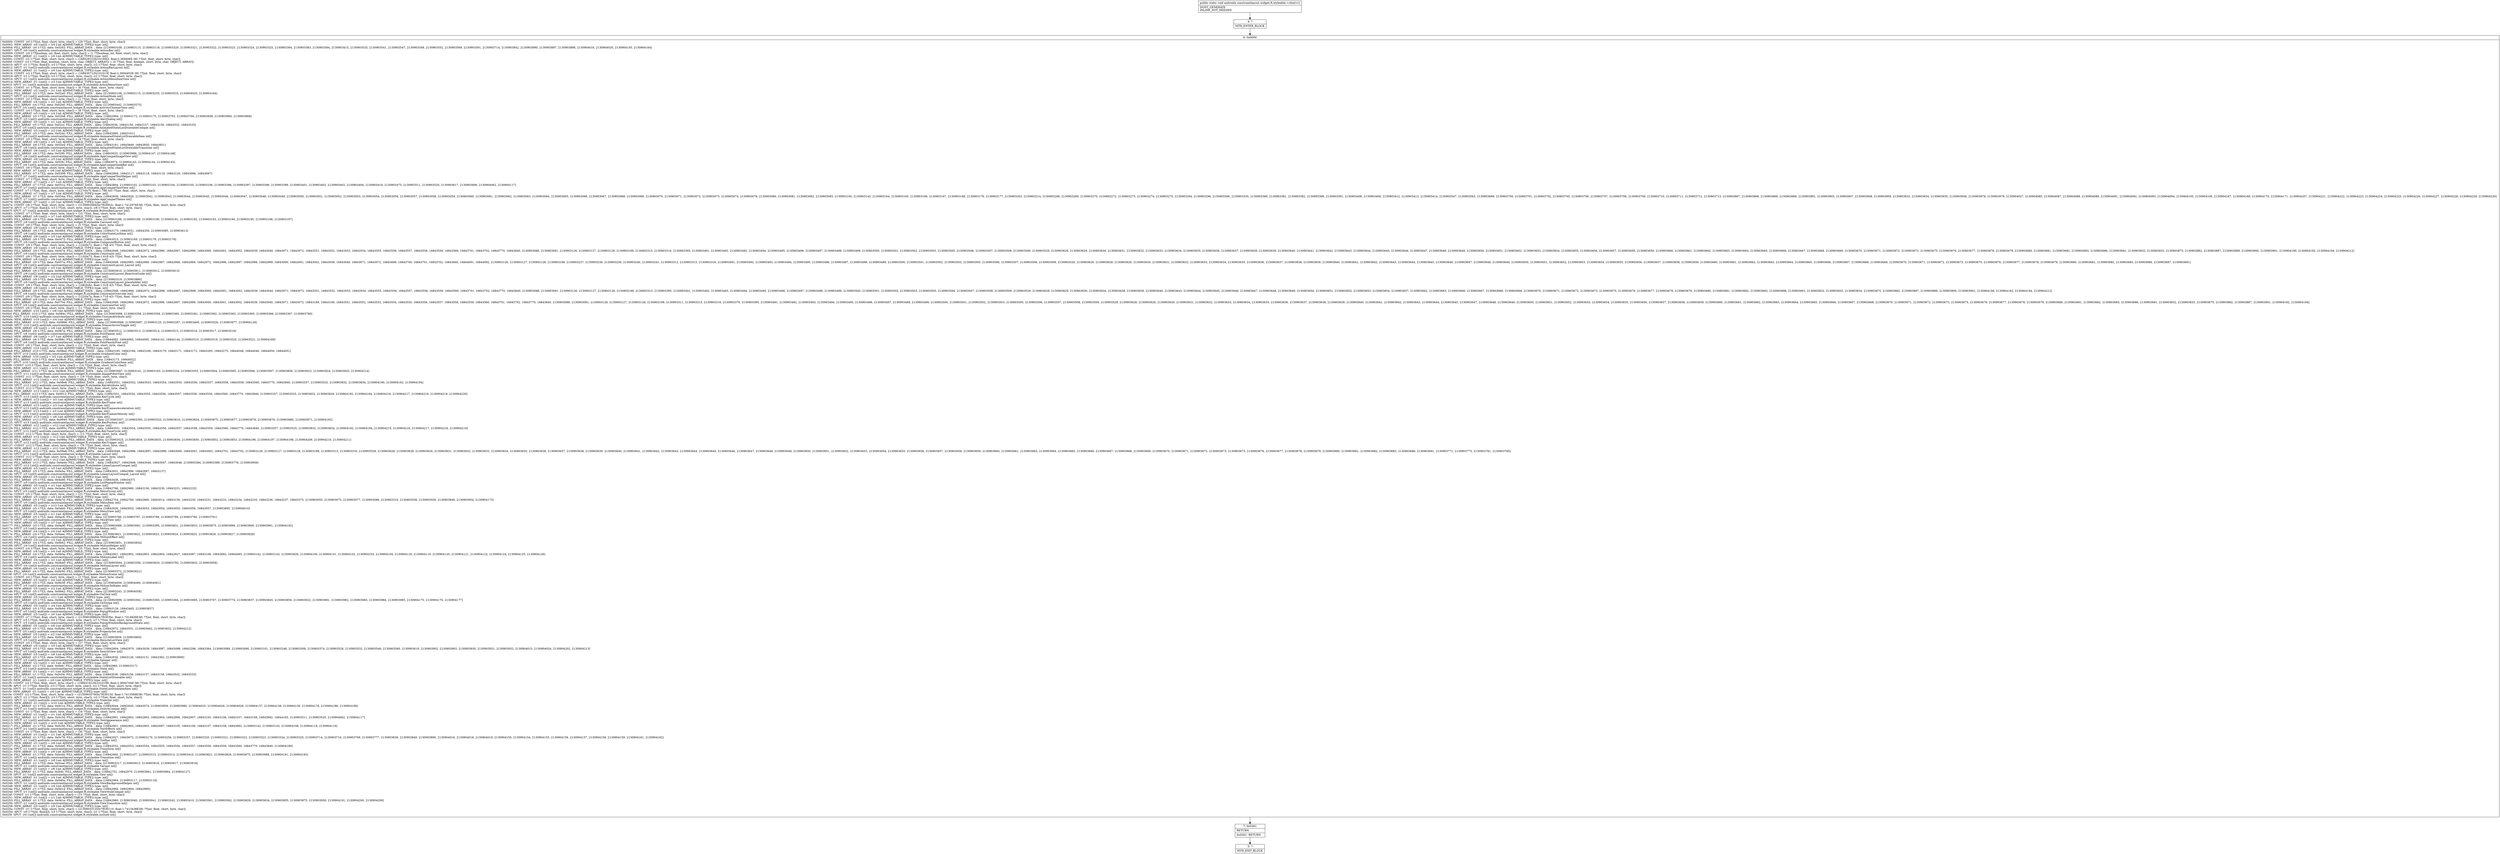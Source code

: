 digraph "CFG forandroidx.constraintlayout.widget.R.styleable.\<clinit\>()V" {
Node_4 [shape=record,label="{4\:\ ?|MTH_ENTER_BLOCK\l}"];
Node_6 [shape=record,label="{6\:\ 0x0000|0x0000: CONST  (r0 I:??[int, float, short, byte, char]) = (29 ??[int, float, short, byte, char]) \l0x0002: NEW_ARRAY  (r0 I:int[]) = (r0 I:int A[IMMUTABLE_TYPE]) type: int[] \l0x0004: FILL_ARRAY  (r0 I:??[]), data: 0x0262: FILL_ARRAY_DATA  , data: [2130903108, 2130903115, 2130903116, 2130903320, 2130903321, 2130903322, 2130903323, 2130903324, 2130903325, 2130903364, 2130903383, 2130903384, 2130903415, 2130903533, 2130903541, 2130903547, 2130903548, 2130903552, 2130903569, 2130903591, 2130903714, 2130903842, 2130903890, 2130903897, 2130903898, 2130904016, 2130904020, 2130904150, 2130904164] \l0x0007: SPUT  (r0 I:int[]) androidx.constraintlayout.widget.R.styleable.ActionBar int[] \l0x0009: CONST  (r0 I:??[boolean, int, float, short, byte, char]) = (1 ??[boolean, int, float, short, byte, char]) \l0x000a: NEW_ARRAY  (r1 I:int[]) = (r0 I:int A[IMMUTABLE_TYPE]) type: int[] \l0x000c: CONST  (r2 I:??[int, float, short, byte, char]) = (16842931(0x10100b3, float:2.369406E\-38) ??[int, float, short, byte, char]) \l0x000f: CONST  (r3 I:??[int, float, boolean, short, byte, char, OBJECT, ARRAY]) = (0 ??[int, float, boolean, short, byte, char, OBJECT, ARRAY]) \l0x0010: APUT  (r1 I:??[int, float][]), (r3 I:??[int, short, byte, char]), (r2 I:??[int, float, short, byte, char]) \l0x0012: SPUT  (r1 I:int[]) androidx.constraintlayout.widget.R.styleable.ActionBarLayout int[] \l0x0014: NEW_ARRAY  (r1 I:int[]) = (r0 I:int A[IMMUTABLE_TYPE]) type: int[] \l0x0016: CONST  (r2 I:??[int, float, short, byte, char]) = (16843071(0x101013f, float:2.3694452E\-38) ??[int, float, short, byte, char]) \l0x0019: APUT  (r1 I:??[int, float][]), (r3 I:??[int, short, byte, char]), (r2 I:??[int, float, short, byte, char]) \l0x001b: SPUT  (r1 I:int[]) androidx.constraintlayout.widget.R.styleable.ActionMenuItemView int[] \l0x001d: NEW_ARRAY  (r1 I:int[]) = (r3 I:int A[IMMUTABLE_TYPE]) type: int[] \l0x001f: SPUT  (r1 I:int[]) androidx.constraintlayout.widget.R.styleable.ActionMenuView int[] \l0x0021: CONST  (r1 I:??[int, float, short, byte, char]) = (6 ??[int, float, short, byte, char]) \l0x0022: NEW_ARRAY  (r2 I:int[]) = (r1 I:int A[IMMUTABLE_TYPE]) type: int[] \l0x0024: FILL_ARRAY  (r2 I:??[]), data: 0x02a0: FILL_ARRAY_DATA  , data: [2130903108, 2130903115, 2130903255, 2130903533, 2130904020, 2130904164] \l0x0027: SPUT  (r2 I:int[]) androidx.constraintlayout.widget.R.styleable.ActionMode int[] \l0x0029: CONST  (r2 I:??[int, float, short, byte, char]) = (2 ??[int, float, short, byte, char]) \l0x002a: NEW_ARRAY  (r4 I:int[]) = (r2 I:int A[IMMUTABLE_TYPE]) type: int[] \l0x002c: FILL_ARRAY  (r4 I:??[]), data: 0x02b0: FILL_ARRAY_DATA  , data: [2130903442, 2130903575] \l0x002f: SPUT  (r4 I:int[]) androidx.constraintlayout.widget.R.styleable.ActivityChooserView int[] \l0x0031: CONST  (r4 I:??[int, float, short, byte, char]) = (8 ??[int, float, short, byte, char]) \l0x0033: NEW_ARRAY  (r5 I:int[]) = (r4 I:int A[IMMUTABLE_TYPE]) type: int[] \l0x0035: FILL_ARRAY  (r5 I:??[]), data: 0x02b8: FILL_ARRAY_DATA  , data: [16842994, 2130903172, 2130903175, 2130903703, 2130903704, 2130903838, 2130903960, 2130903968] \l0x0038: SPUT  (r5 I:int[]) androidx.constraintlayout.widget.R.styleable.AlertDialog int[] \l0x003a: NEW_ARRAY  (r5 I:int[]) = (r1 I:int A[IMMUTABLE_TYPE]) type: int[] \l0x003c: FILL_ARRAY  (r5 I:??[]), data: 0x02cc: FILL_ARRAY_DATA  , data: [16843036, 16843156, 16843157, 16843158, 16843532, 16843533] \l0x003f: SPUT  (r5 I:int[]) androidx.constraintlayout.widget.R.styleable.AnimatedStateListDrawableCompat int[] \l0x0041: NEW_ARRAY  (r5 I:int[]) = (r2 I:int A[IMMUTABLE_TYPE]) type: int[] \l0x0043: FILL_ARRAY  (r5 I:??[]), data: 0x02dc: FILL_ARRAY_DATA  , data: [16842960, 16843161] \l0x0046: SPUT  (r5 I:int[]) androidx.constraintlayout.widget.R.styleable.AnimatedStateListDrawableItem int[] \l0x0048: CONST  (r5 I:??[int, float, short, byte, char]) = (4 ??[int, float, short, byte, char]) \l0x0049: NEW_ARRAY  (r6 I:int[]) = (r5 I:int A[IMMUTABLE_TYPE]) type: int[] \l0x004b: FILL_ARRAY  (r6 I:??[]), data: 0x02e4: FILL_ARRAY_DATA  , data: [16843161, 16843849, 16843850, 16843851] \l0x004e: SPUT  (r6 I:int[]) androidx.constraintlayout.widget.R.styleable.AnimatedStateListDrawableTransition int[] \l0x0050: NEW_ARRAY  (r6 I:int[]) = (r5 I:int A[IMMUTABLE_TYPE]) type: int[] \l0x0052: FILL_ARRAY  (r6 I:??[]), data: 0x02f0: FILL_ARRAY_DATA  , data: [16843033, 2130903986, 2130904147, 2130904148] \l0x0055: SPUT  (r6 I:int[]) androidx.constraintlayout.widget.R.styleable.AppCompatImageView int[] \l0x0057: NEW_ARRAY  (r6 I:int[]) = (r5 I:int A[IMMUTABLE_TYPE]) type: int[] \l0x0059: FILL_ARRAY  (r6 I:??[]), data: 0x02fc: FILL_ARRAY_DATA  , data: [16843074, 2130904143, 2130904144, 2130904145] \l0x005c: SPUT  (r6 I:int[]) androidx.constraintlayout.widget.R.styleable.AppCompatSeekBar int[] \l0x005e: CONST  (r6 I:??[int, float, short, byte, char]) = (7 ??[int, float, short, byte, char]) \l0x005f: NEW_ARRAY  (r7 I:int[]) = (r6 I:int A[IMMUTABLE_TYPE]) type: int[] \l0x0061: FILL_ARRAY  (r7 I:??[]), data: 0x0308: FILL_ARRAY_DATA  , data: [16842804, 16843117, 16843118, 16843119, 16843120, 16843666, 16843667] \l0x0064: SPUT  (r7 I:int[]) androidx.constraintlayout.widget.R.styleable.AppCompatTextHelper int[] \l0x0066: CONST  (r7 I:??[int, float, short, byte, char]) = (22 ??[int, float, short, byte, char]) \l0x0068: NEW_ARRAY  (r7 I:int[]) = (r7 I:int A[IMMUTABLE_TYPE]) type: int[] \l0x006a: FILL_ARRAY  (r7 I:??[]), data: 0x031a: FILL_ARRAY_DATA  , data: [16842804, 2130903102, 2130903103, 2130903104, 2130903105, 2130903106, 2130903396, 2130903397, 2130903398, 2130903399, 2130903401, 2130903402, 2130903403, 2130903404, 2130903419, 2130903475, 2130903511, 2130903520, 2130903617, 2130903696, 2130904062, 2130904117] \l0x006d: SPUT  (r7 I:int[]) androidx.constraintlayout.widget.R.styleable.AppCompatTextView int[] \l0x006f: CONST  (r7 I:??[int, float, short, byte, char]) = (127(0x7f, float:1.78E\-43) ??[int, float, short, byte, char]) \l0x0071: NEW_ARRAY  (r7 I:int[]) = (r7 I:int A[IMMUTABLE_TYPE]) type: int[] \l0x0073: FILL_ARRAY  (r7 I:??[]), data: 0x034a: FILL_ARRAY_DATA  , data: [16842839, 16842926, 2130903042, 2130903043, 2130903044, 2130903045, 2130903046, 2130903047, 2130903048, 2130903049, 2130903050, 2130903051, 2130903052, 2130903053, 2130903054, 2130903056, 2130903057, 2130903058, 2130903059, 2130903060, 2130903061, 2130903062, 2130903063, 2130903064, 2130903065, 2130903066, 2130903067, 2130903068, 2130903069, 2130903070, 2130903071, 2130903072, 2130903073, 2130903074, 2130903078, 2130903080, 2130903081, 2130903082, 2130903083, 2130903100, 2130903145, 2130903164, 2130903165, 2130903166, 2130903167, 2130903168, 2130903176, 2130903177, 2130903203, 2130903214, 2130903268, 2130903269, 2130903270, 2130903272, 2130903273, 2130903274, 2130903275, 2130903294, 2130903296, 2130903306, 2130903335, 2130903380, 2130903381, 2130903382, 2130903386, 2130903391, 2130903408, 2130903409, 2130903412, 2130903413, 2130903414, 2130903547, 2130903563, 2130903699, 2130903700, 2130903701, 2130903702, 2130903705, 2130903706, 2130903707, 2130903708, 2130903709, 2130903710, 2130903711, 2130903712, 2130903713, 2130903867, 2130903868, 2130903869, 2130903889, 2130903891, 2130903905, 2130903907, 2130903908, 2130903909, 2130903933, 2130903934, 2130903935, 2130903936, 2130903978, 2130903979, 2130904027, 2130904085, 2130904087, 2130904088, 2130904089, 2130904091, 2130904092, 2130904093, 2130904094, 2130904105, 2130904106, 2130904167, 2130904168, 2130904170, 2130904171, 2130904207, 2130904221, 2130904222, 2130904223, 2130904224, 2130904225, 2130904226, 2130904227, 2130904228, 2130904229, 2130904230] \l0x0076: SPUT  (r7 I:int[]) androidx.constraintlayout.widget.R.styleable.AppCompatTheme int[] \l0x0078: NEW_ARRAY  (r7 I:int[]) = (r0 I:int A[IMMUTABLE_TYPE]) type: int[] \l0x007a: CONST  (r8 I:??[int, float, short, byte, char]) = (2130903084(0x7f03002c, float:1.7412976E38) ??[int, float, short, byte, char]) \l0x007d: APUT  (r7 I:??[int, float][]), (r3 I:??[int, short, byte, char]), (r8 I:??[int, float, short, byte, char]) \l0x007f: SPUT  (r7 I:int[]) androidx.constraintlayout.widget.R.styleable.ButtonBarLayout int[] \l0x0081: CONST  (r7 I:??[int, float, short, byte, char]) = (10 ??[int, float, short, byte, char]) \l0x0083: NEW_ARRAY  (r8 I:int[]) = (r7 I:int A[IMMUTABLE_TYPE]) type: int[] \l0x0085: FILL_ARRAY  (r8 I:??[]), data: 0x044c: FILL_ARRAY_DATA  , data: [2130903188, 2130903189, 2130903190, 2130903191, 2130903192, 2130903193, 2130903194, 2130903195, 2130903196, 2130903197] \l0x0088: SPUT  (r8 I:int[]) androidx.constraintlayout.widget.R.styleable.Carousel int[] \l0x008a: CONST  (r8 I:??[int, float, short, byte, char]) = (5 ??[int, float, short, byte, char]) \l0x008b: NEW_ARRAY  (r9 I:int[]) = (r8 I:int A[IMMUTABLE_TYPE]) type: int[] \l0x008d: FILL_ARRAY  (r9 I:??[]), data: 0x0464: FILL_ARRAY_DATA  , data: [16843173, 16843551, 16844359, 2130903085, 2130903613] \l0x0090: SPUT  (r9 I:int[]) androidx.constraintlayout.widget.R.styleable.ColorStateListItem int[] \l0x0092: NEW_ARRAY  (r9 I:int[]) = (r5 I:int A[IMMUTABLE_TYPE]) type: int[] \l0x0094: FILL_ARRAY  (r9 I:??[]), data: 0x0472: FILL_ARRAY_DATA  , data: [16843015, 2130903169, 2130903178, 2130903179] \l0x0097: SPUT  (r9 I:int[]) androidx.constraintlayout.widget.R.styleable.CompoundButton int[] \l0x0099: CONST  (r9 I:??[int, float, short, byte, char]) = (124(0x7c, float:1.74E\-43) ??[int, float, short, byte, char]) \l0x009b: NEW_ARRAY  (r9 I:int[]) = (r9 I:int A[IMMUTABLE_TYPE]) type: int[] \l0x009d: FILL_ARRAY  (r9 I:??[]), data: 0x047e: FILL_ARRAY_DATA  , data: [16842948, 16842960, 16842972, 16842996, 16842997, 16842999, 16843000, 16843001, 16843002, 16843039, 16843040, 16843071, 16843072, 16843551, 16843552, 16843553, 16843554, 16843555, 16843556, 16843557, 16843558, 16843559, 16843560, 16843701, 16843702, 16843770, 16843840, 2130903088, 2130903091, 2130903126, 2130903127, 2130903128, 2130903199, 2130903315, 2130903316, 2130903395, 2130903491, 2130903492, 2130903493, 2130903494, 2130903495, 2130903496, 2130903497, 2130903498, 2130903499, 2130903500, 2130903501, 2130903502, 2130903503, 2130903505, 2130903506, 2130903507, 2130903508, 2130903509, 2130903529, 2130903628, 2130903629, 2130903630, 2130903631, 2130903632, 2130903633, 2130903634, 2130903635, 2130903636, 2130903637, 2130903638, 2130903639, 2130903640, 2130903641, 2130903642, 2130903643, 2130903644, 2130903645, 2130903646, 2130903647, 2130903648, 2130903649, 2130903650, 2130903651, 2130903652, 2130903653, 2130903654, 2130903655, 2130903656, 2130903657, 2130903658, 2130903659, 2130903660, 2130903661, 2130903662, 2130903663, 2130903664, 2130903665, 2130903666, 2130903667, 2130903668, 2130903669, 2130903670, 2130903671, 2130903672, 2130903673, 2130903675, 2130903676, 2130903677, 2130903678, 2130903679, 2130903680, 2130903681, 2130903682, 2130903683, 2130903686, 2130903691, 2130903832, 2130903833, 2130903875, 2130903882, 2130903887, 2130903899, 2130903900, 2130903901, 2130904190, 2130904192, 2130904194, 2130904212] \l0x00a0: SPUT  (r9 I:int[]) androidx.constraintlayout.widget.R.styleable.Constraint int[] \l0x00a2: CONST  (r9 I:??[int, float, short, byte, char]) = (115(0x73, float:1.61E\-43) ??[int, float, short, byte, char]) \l0x00a4: NEW_ARRAY  (r9 I:int[]) = (r9 I:int A[IMMUTABLE_TYPE]) type: int[] \l0x00a6: FILL_ARRAY  (r9 I:??[]), data: 0x057a: FILL_ARRAY_DATA  , data: [16842948, 16842965, 16842966, 16842967, 16842968, 16842969, 16842972, 16842996, 16842997, 16842998, 16842999, 16843000, 16843001, 16843002, 16843039, 16843040, 16843071, 16843072, 16843699, 16843700, 16843701, 16843702, 16843840, 16844091, 16844092, 2130903126, 2130903127, 2130903128, 2130903199, 2130903237, 2130903238, 2130903239, 2130903240, 2130903241, 2130903312, 2130903315, 2130903316, 2130903491, 2130903492, 2130903493, 2130903494, 2130903495, 2130903496, 2130903497, 2130903498, 2130903499, 2130903500, 2130903501, 2130903502, 2130903503, 2130903505, 2130903506, 2130903507, 2130903508, 2130903509, 2130903529, 2130903620, 2130903628, 2130903629, 2130903630, 2130903631, 2130903632, 2130903633, 2130903634, 2130903635, 2130903636, 2130903637, 2130903638, 2130903639, 2130903640, 2130903641, 2130903642, 2130903643, 2130903644, 2130903645, 2130903646, 2130903647, 2130903648, 2130903649, 2130903650, 2130903651, 2130903652, 2130903653, 2130903654, 2130903655, 2130903656, 2130903657, 2130903658, 2130903659, 2130903660, 2130903661, 2130903662, 2130903663, 2130903664, 2130903665, 2130903666, 2130903667, 2130903668, 2130903669, 2130903670, 2130903671, 2130903672, 2130903673, 2130903675, 2130903676, 2130903677, 2130903678, 2130903679, 2130903680, 2130903681, 2130903682, 2130903683, 2130903686, 2130903687, 2130903691] \l0x00a9: SPUT  (r9 I:int[]) androidx.constraintlayout.widget.R.styleable.ConstraintLayout_Layout int[] \l0x00ab: NEW_ARRAY  (r9 I:int[]) = (r5 I:int A[IMMUTABLE_TYPE]) type: int[] \l0x00ad: FILL_ARRAY  (r9 I:??[]), data: 0x0664: FILL_ARRAY_DATA  , data: [2130903910, 2130903911, 2130903912, 2130903913] \l0x00b0: SPUT  (r9 I:int[]) androidx.constraintlayout.widget.R.styleable.ConstraintLayout_ReactiveGuide int[] \l0x00b2: NEW_ARRAY  (r9 I:int[]) = (r2 I:int A[IMMUTABLE_TYPE]) type: int[] \l0x00b4: FILL_ARRAY  (r9 I:??[]), data: 0x0670: FILL_ARRAY_DATA  , data: [2130903318, 2130903886] \l0x00b7: SPUT  (r9 I:int[]) androidx.constraintlayout.widget.R.styleable.ConstraintLayout_placeholder int[] \l0x00b9: CONST  (r9 I:??[int, float, short, byte, char]) = (108(0x6c, float:1.51E\-43) ??[int, float, short, byte, char]) \l0x00bb: NEW_ARRAY  (r9 I:int[]) = (r9 I:int A[IMMUTABLE_TYPE]) type: int[] \l0x00bd: FILL_ARRAY  (r9 I:??[]), data: 0x0678: FILL_ARRAY_DATA  , data: [16842948, 16842960, 16842972, 16842996, 16842997, 16842999, 16843000, 16843001, 16843002, 16843039, 16843040, 16843071, 16843072, 16843551, 16843552, 16843553, 16843554, 16843555, 16843556, 16843557, 16843558, 16843559, 16843560, 16843701, 16843702, 16843770, 16843840, 2130903088, 2130903091, 2130903126, 2130903127, 2130903128, 2130903199, 2130903315, 2130903395, 2130903491, 2130903492, 2130903493, 2130903494, 2130903495, 2130903496, 2130903497, 2130903498, 2130903499, 2130903500, 2130903501, 2130903502, 2130903503, 2130903505, 2130903506, 2130903507, 2130903508, 2130903509, 2130903529, 2130903628, 2130903629, 2130903630, 2130903634, 2130903638, 2130903639, 2130903640, 2130903643, 2130903644, 2130903645, 2130903646, 2130903647, 2130903648, 2130903649, 2130903650, 2130903651, 2130903652, 2130903653, 2130903654, 2130903657, 2130903662, 2130903663, 2130903666, 2130903667, 2130903668, 2130903669, 2130903670, 2130903671, 2130903672, 2130903673, 2130903675, 2130903676, 2130903677, 2130903678, 2130903679, 2130903680, 2130903681, 2130903682, 2130903683, 2130903686, 2130903691, 2130903832, 2130903833, 2130903834, 2130903875, 2130903882, 2130903887, 2130903899, 2130903900, 2130903901, 2130904190, 2130904192, 2130904194, 2130904212] \l0x00c0: SPUT  (r9 I:int[]) androidx.constraintlayout.widget.R.styleable.ConstraintOverride int[] \l0x00c2: CONST  (r9 I:??[int, float, short, byte, char]) = (122(0x7a, float:1.71E\-43) ??[int, float, short, byte, char]) \l0x00c4: NEW_ARRAY  (r9 I:int[]) = (r9 I:int A[IMMUTABLE_TYPE]) type: int[] \l0x00c6: FILL_ARRAY  (r9 I:??[]), data: 0x0754: FILL_ARRAY_DATA  , data: [16842948, 16842960, 16842972, 16842996, 16842997, 16842999, 16843000, 16843001, 16843002, 16843039, 16843040, 16843071, 16843072, 16843189, 16843190, 16843551, 16843552, 16843553, 16843554, 16843555, 16843556, 16843557, 16843558, 16843559, 16843560, 16843701, 16843702, 16843770, 16843840, 2130903088, 2130903091, 2130903126, 2130903127, 2130903128, 2130903199, 2130903311, 2130903315, 2130903316, 2130903379, 2130903395, 2130903491, 2130903492, 2130903493, 2130903494, 2130903495, 2130903496, 2130903497, 2130903498, 2130903499, 2130903500, 2130903501, 2130903502, 2130903503, 2130903505, 2130903506, 2130903507, 2130903508, 2130903509, 2130903529, 2130903628, 2130903629, 2130903630, 2130903631, 2130903632, 2130903633, 2130903634, 2130903635, 2130903636, 2130903637, 2130903638, 2130903639, 2130903640, 2130903641, 2130903642, 2130903643, 2130903644, 2130903645, 2130903647, 2130903648, 2130903649, 2130903650, 2130903651, 2130903652, 2130903653, 2130903654, 2130903655, 2130903656, 2130903657, 2130903658, 2130903659, 2130903660, 2130903661, 2130903662, 2130903663, 2130903664, 2130903665, 2130903666, 2130903667, 2130903668, 2130903670, 2130903671, 2130903672, 2130903673, 2130903675, 2130903676, 2130903677, 2130903678, 2130903679, 2130903680, 2130903681, 2130903682, 2130903683, 2130903686, 2130903691, 2130903832, 2130903833, 2130903875, 2130903882, 2130903887, 2130903901, 2130904192, 2130904194] \l0x00c9: SPUT  (r9 I:int[]) androidx.constraintlayout.widget.R.styleable.ConstraintSet int[] \l0x00cb: CONST  (r9 I:??[int, float, short, byte, char]) = (11 ??[int, float, short, byte, char]) \l0x00cd: NEW_ARRAY  (r10 I:int[]) = (r9 I:int A[IMMUTABLE_TYPE]) type: int[] \l0x00cf: FILL_ARRAY  (r10 I:??[]), data: 0x084c: FILL_ARRAY_DATA  , data: [2130903098, 2130903358, 2130903359, 2130903360, 2130903361, 2130903362, 2130903363, 2130903365, 2130903366, 2130903367, 2130903780] \l0x00d2: SPUT  (r10 I:int[]) androidx.constraintlayout.widget.R.styleable.CustomAttribute int[] \l0x00d4: NEW_ARRAY  (r10 I:int[]) = (r4 I:int A[IMMUTABLE_TYPE]) type: int[] \l0x00d6: FILL_ARRAY  (r10 I:??[]), data: 0x0866: FILL_ARRAY_DATA  , data: [2130903096, 2130903097, 2130903125, 2130903267, 2130903400, 2130903526, 2130903977, 2130904128] \l0x00d9: SPUT  (r10 I:int[]) androidx.constraintlayout.widget.R.styleable.DrawerArrowToggle int[] \l0x00db: NEW_ARRAY  (r6 I:int[]) = (r6 I:int A[IMMUTABLE_TYPE]) type: int[] \l0x00dd: FILL_ARRAY  (r6 I:??[]), data: 0x087a: FILL_ARRAY_DATA  , data: [2130903512, 2130903513, 2130903514, 2130903515, 2130903516, 2130903517, 2130903518] \l0x00e0: SPUT  (r6 I:int[]) androidx.constraintlayout.widget.R.styleable.FontFamily int[] \l0x00e2: NEW_ARRAY  (r6 I:int[]) = (r7 I:int A[IMMUTABLE_TYPE]) type: int[] \l0x00e4: FILL_ARRAY  (r6 I:??[]), data: 0x088c: FILL_ARRAY_DATA  , data: [16844082, 16844083, 16844095, 16844143, 16844144, 2130903510, 2130903519, 2130903520, 2130903521, 2130904199] \l0x00e7: SPUT  (r6 I:int[]) androidx.constraintlayout.widget.R.styleable.FontFamilyFont int[] \l0x00e9: CONST  (r6 I:??[int, float, short, byte, char]) = (12 ??[int, float, short, byte, char]) \l0x00eb: NEW_ARRAY  (r10 I:int[]) = (r6 I:int A[IMMUTABLE_TYPE]) type: int[] \l0x00ed: FILL_ARRAY  (r10 I:??[]), data: 0x08a4: FILL_ARRAY_DATA  , data: [16843165, 16843166, 16843169, 16843170, 16843171, 16843172, 16843265, 16843275, 16844048, 16844049, 16844050, 16844051] \l0x00f0: SPUT  (r10 I:int[]) androidx.constraintlayout.widget.R.styleable.GradientColor int[] \l0x00f2: NEW_ARRAY  (r10 I:int[]) = (r2 I:int A[IMMUTABLE_TYPE]) type: int[] \l0x00f4: FILL_ARRAY  (r10 I:??[]), data: 0x08c0: FILL_ARRAY_DATA  , data: [16843173, 16844052] \l0x00f7: SPUT  (r10 I:int[]) androidx.constraintlayout.widget.R.styleable.GradientColorItem int[] \l0x00f9: CONST  (r10 I:??[int, float, short, byte, char]) = (14 ??[int, float, short, byte, char]) \l0x00fb: NEW_ARRAY  (r11 I:int[]) = (r10 I:int A[IMMUTABLE_TYPE]) type: int[] \l0x00fd: FILL_ARRAY  (r11 I:??[]), data: 0x08c8: FILL_ARRAY_DATA  , data: [2130903087, 2130903141, 2130903163, 2130903334, 2130903355, 2130903564, 2130903565, 2130903566, 2130903567, 2130903858, 2130903923, 2130903924, 2130903925, 2130904214] \l0x0100: SPUT  (r11 I:int[]) androidx.constraintlayout.widget.R.styleable.ImageFilterView int[] \l0x0102: CONST  (r11 I:??[int, float, short, byte, char]) = (19 ??[int, float, short, byte, char]) \l0x0104: NEW_ARRAY  (r12 I:int[]) = (r11 I:int A[IMMUTABLE_TYPE]) type: int[] \l0x0106: FILL_ARRAY  (r12 I:??[]), data: 0x08e8: FILL_ARRAY_DATA  , data: [16843551, 16843552, 16843553, 16843554, 16843555, 16843556, 16843557, 16843558, 16843559, 16843560, 16843770, 16843840, 2130903357, 2130903525, 2130903832, 2130903834, 2130904190, 2130904192, 2130904194] \l0x0109: SPUT  (r12 I:int[]) androidx.constraintlayout.widget.R.styleable.KeyAttribute int[] \l0x010b: CONST  (r12 I:??[int, float, short, byte, char]) = (21 ??[int, float, short, byte, char]) \l0x010d: NEW_ARRAY  (r13 I:int[]) = (r12 I:int A[IMMUTABLE_TYPE]) type: int[] \l0x010f: FILL_ARRAY  (r13 I:??[]), data: 0x0912: FILL_ARRAY_DATA  , data: [16843551, 16843554, 16843555, 16843556, 16843557, 16843558, 16843559, 16843560, 16843770, 16843840, 2130903357, 2130903525, 2130903832, 2130903834, 2130904192, 2130904194, 2130904216, 2130904217, 2130904218, 2130904219, 2130904220] \l0x0112: SPUT  (r13 I:int[]) androidx.constraintlayout.widget.R.styleable.KeyCycle int[] \l0x0114: NEW_ARRAY  (r13 I:int[]) = (r3 I:int A[IMMUTABLE_TYPE]) type: int[] \l0x0116: SPUT  (r13 I:int[]) androidx.constraintlayout.widget.R.styleable.KeyFrame int[] \l0x0118: NEW_ARRAY  (r13 I:int[]) = (r3 I:int A[IMMUTABLE_TYPE]) type: int[] \l0x011a: SPUT  (r13 I:int[]) androidx.constraintlayout.widget.R.styleable.KeyFramesAcceleration int[] \l0x011c: NEW_ARRAY  (r13 I:int[]) = (r3 I:int A[IMMUTABLE_TYPE]) type: int[] \l0x011e: SPUT  (r13 I:int[]) androidx.constraintlayout.widget.R.styleable.KeyFramesVelocity int[] \l0x0120: NEW_ARRAY  (r13 I:int[]) = (r6 I:int A[IMMUTABLE_TYPE]) type: int[] \l0x0122: FILL_ARRAY  (r13 I:??[]), data: 0x0940: FILL_ARRAY_DATA  , data: [2130903357, 2130903395, 2130903525, 2130903610, 2130903834, 2130903875, 2130903877, 2130903878, 2130903879, 2130903880, 2130903971, 2130904192] \l0x0125: SPUT  (r13 I:int[]) androidx.constraintlayout.widget.R.styleable.KeyPosition int[] \l0x0127: NEW_ARRAY  (r12 I:int[]) = (r12 I:int A[IMMUTABLE_TYPE]) type: int[] \l0x0129: FILL_ARRAY  (r12 I:??[]), data: 0x095c: FILL_ARRAY_DATA  , data: [16843551, 16843554, 16843555, 16843556, 16843557, 16843558, 16843559, 16843560, 16843770, 16843840, 2130903357, 2130903525, 2130903832, 2130903834, 2130904192, 2130904194, 2130904215, 2130904216, 2130904217, 2130904218, 2130904219] \l0x012c: SPUT  (r12 I:int[]) androidx.constraintlayout.widget.R.styleable.KeyTimeCycle int[] \l0x012e: CONST  (r12 I:??[int, float, short, byte, char]) = (13 ??[int, float, short, byte, char]) \l0x0130: NEW_ARRAY  (r12 I:int[]) = (r12 I:int A[IMMUTABLE_TYPE]) type: int[] \l0x0132: FILL_ARRAY  (r12 I:??[]), data: 0x098a: FILL_ARRAY_DATA  , data: [2130903525, 2130903834, 2130903835, 2130903836, 2130903850, 2130903852, 2130903853, 2130904196, 2130904197, 2130904198, 2130904209, 2130904210, 2130904211] \l0x0135: SPUT  (r12 I:int[]) androidx.constraintlayout.widget.R.styleable.KeyTrigger int[] \l0x0137: CONST  (r12 I:??[int, float, short, byte, char]) = (76 ??[int, float, short, byte, char]) \l0x0139: NEW_ARRAY  (r12 I:int[]) = (r12 I:int A[IMMUTABLE_TYPE]) type: int[] \l0x013b: FILL_ARRAY  (r12 I:??[]), data: 0x09a8: FILL_ARRAY_DATA  , data: [16842948, 16842996, 16842997, 16842999, 16843000, 16843001, 16843002, 16843701, 16843702, 2130903126, 2130903127, 2130903128, 2130903199, 2130903315, 2130903316, 2130903529, 2130903628, 2130903629, 2130903630, 2130903631, 2130903632, 2130903633, 2130903634, 2130903635, 2130903636, 2130903637, 2130903638, 2130903639, 2130903640, 2130903641, 2130903642, 2130903643, 2130903644, 2130903645, 2130903646, 2130903647, 2130903648, 2130903649, 2130903650, 2130903651, 2130903652, 2130903653, 2130903654, 2130903655, 2130903656, 2130903657, 2130903658, 2130903659, 2130903660, 2130903661, 2130903663, 2130903664, 2130903665, 2130903666, 2130903667, 2130903668, 2130903669, 2130903670, 2130903671, 2130903672, 2130903673, 2130903675, 2130903676, 2130903677, 2130903678, 2130903679, 2130903680, 2130903681, 2130903682, 2130903683, 2130903686, 2130903691, 2130903771, 2130903775, 2130903781, 2130903785] \l0x013e: SPUT  (r12 I:int[]) androidx.constraintlayout.widget.R.styleable.Layout int[] \l0x0140: CONST  (r12 I:??[int, float, short, byte, char]) = (9 ??[int, float, short, byte, char]) \l0x0142: NEW_ARRAY  (r13 I:int[]) = (r12 I:int A[IMMUTABLE_TYPE]) type: int[] \l0x0144: FILL_ARRAY  (r13 I:??[]), data: 0x0a44: FILL_ARRAY_DATA  , data: [16842927, 16842948, 16843046, 16843047, 16843048, 2130903384, 2130903389, 2130903776, 2130903956] \l0x0147: SPUT  (r13 I:int[]) androidx.constraintlayout.widget.R.styleable.LinearLayoutCompat int[] \l0x0149: NEW_ARRAY  (r5 I:int[]) = (r5 I:int A[IMMUTABLE_TYPE]) type: int[] \l0x014b: FILL_ARRAY  (r5 I:??[]), data: 0x0a5a: FILL_ARRAY_DATA  , data: [16842931, 16842996, 16842997, 16843137] \l0x014e: SPUT  (r5 I:int[]) androidx.constraintlayout.widget.R.styleable.LinearLayoutCompat_Layout int[] \l0x0150: NEW_ARRAY  (r5 I:int[]) = (r2 I:int A[IMMUTABLE_TYPE]) type: int[] \l0x0152: FILL_ARRAY  (r5 I:??[]), data: 0x0a66: FILL_ARRAY_DATA  , data: [16843436, 16843437] \l0x0155: SPUT  (r5 I:int[]) androidx.constraintlayout.widget.R.styleable.ListPopupWindow int[] \l0x0157: NEW_ARRAY  (r5 I:int[]) = (r1 I:int A[IMMUTABLE_TYPE]) type: int[] \l0x0159: FILL_ARRAY  (r5 I:??[]), data: 0x0a6e: FILL_ARRAY_DATA  , data: [16842766, 16842960, 16843156, 16843230, 16843231, 16843232] \l0x015c: SPUT  (r5 I:int[]) androidx.constraintlayout.widget.R.styleable.MenuGroup int[] \l0x015e: CONST  (r5 I:??[int, float, short, byte, char]) = (23 ??[int, float, short, byte, char]) \l0x0160: NEW_ARRAY  (r5 I:int[]) = (r5 I:int A[IMMUTABLE_TYPE]) type: int[] \l0x0162: FILL_ARRAY  (r5 I:??[]), data: 0x0a7e: FILL_ARRAY_DATA  , data: [16842754, 16842766, 16842960, 16843014, 16843156, 16843230, 16843231, 16843233, 16843234, 16843235, 16843236, 16843237, 16843375, 2130903055, 2130903075, 2130903077, 2130903086, 2130903319, 2130903558, 2130903559, 2130903849, 2130903954, 2130904173] \l0x0165: SPUT  (r5 I:int[]) androidx.constraintlayout.widget.R.styleable.MenuItem int[] \l0x0167: NEW_ARRAY  (r5 I:int[]) = (r12 I:int A[IMMUTABLE_TYPE]) type: int[] \l0x0169: FILL_ARRAY  (r5 I:??[]), data: 0x0ab0: FILL_ARRAY_DATA  , data: [16842926, 16843052, 16843053, 16843054, 16843055, 16843056, 16843057, 2130903895, 2130904010] \l0x016c: SPUT  (r5 I:int[]) androidx.constraintlayout.widget.R.styleable.MenuView int[] \l0x016e: NEW_ARRAY  (r5 I:int[]) = (r1 I:int A[IMMUTABLE_TYPE]) type: int[] \l0x0170: FILL_ARRAY  (r5 I:??[]), data: 0x0ac6: FILL_ARRAY_DATA  , data: [2130903786, 2130903787, 2130903788, 2130903789, 2130903790, 2130903791] \l0x0173: SPUT  (r5 I:int[]) androidx.constraintlayout.widget.R.styleable.MockView int[] \l0x0175: NEW_ARRAY  (r5 I:int[]) = (r7 I:int A[IMMUTABLE_TYPE]) type: int[] \l0x0177: FILL_ARRAY  (r5 I:??[]), data: 0x0ad6: FILL_ARRAY_DATA  , data: [2130903088, 2130903091, 2130903395, 2130903831, 2130903833, 2130903875, 2130903899, 2130903900, 2130903901, 2130904192] \l0x017a: SPUT  (r5 I:int[]) androidx.constraintlayout.widget.R.styleable.Motion int[] \l0x017c: NEW_ARRAY  (r4 I:int[]) = (r4 I:int A[IMMUTABLE_TYPE]) type: int[] \l0x017e: FILL_ARRAY  (r4 I:??[]), data: 0x0aee: FILL_ARRAY_DATA  , data: [2130903821, 2130903822, 2130903823, 2130903824, 2130903825, 2130903826, 2130903827, 2130903828] \l0x0181: SPUT  (r4 I:int[]) androidx.constraintlayout.widget.R.styleable.MotionEffect int[] \l0x0183: NEW_ARRAY  (r4 I:int[]) = (r2 I:int A[IMMUTABLE_TYPE]) type: int[] \l0x0185: FILL_ARRAY  (r4 I:??[]), data: 0x0b02: FILL_ARRAY_DATA  , data: [2130903851, 2130903854] \l0x0188: SPUT  (r4 I:int[]) androidx.constraintlayout.widget.R.styleable.MotionHelper int[] \l0x018a: CONST  (r4 I:??[int, float, short, byte, char]) = (25 ??[int, float, short, byte, char]) \l0x018c: NEW_ARRAY  (r4 I:int[]) = (r4 I:int A[IMMUTABLE_TYPE]) type: int[] \l0x018e: FILL_ARRAY  (r4 I:??[]), data: 0x0b0a: FILL_ARRAY_DATA  , data: [16842901, 16842902, 16842903, 16842904, 16842927, 16843087, 16843108, 16843692, 16844085, 2130903142, 2130903143, 2130903926, 2130904100, 2130904101, 2130904102, 2130904103, 2130904104, 2130904118, 2130904119, 2130904120, 2130904121, 2130904123, 2130904124, 2130904125, 2130904126] \l0x0191: SPUT  (r4 I:int[]) androidx.constraintlayout.widget.R.styleable.MotionLabel int[] \l0x0193: NEW_ARRAY  (r4 I:int[]) = (r1 I:int A[IMMUTABLE_TYPE]) type: int[] \l0x0195: FILL_ARRAY  (r4 I:??[]), data: 0x0b40: FILL_ARRAY_DATA  , data: [2130903094, 2130903356, 2130903620, 2130903792, 2130903832, 2130903958] \l0x0198: SPUT  (r4 I:int[]) androidx.constraintlayout.widget.R.styleable.MotionLayout int[] \l0x019a: NEW_ARRAY  (r4 I:int[]) = (r2 I:int A[IMMUTABLE_TYPE]) type: int[] \l0x019c: FILL_ARRAY  (r4 I:??[]), data: 0x0b50: FILL_ARRAY_DATA  , data: [2130903372, 2130903621] \l0x019f: SPUT  (r4 I:int[]) androidx.constraintlayout.widget.R.styleable.MotionScene int[] \l0x01a1: CONST  (r4 I:??[int, float, short, byte, char]) = (3 ??[int, float, short, byte, char]) \l0x01a2: NEW_ARRAY  (r5 I:int[]) = (r4 I:int A[IMMUTABLE_TYPE]) type: int[] \l0x01a4: FILL_ARRAY  (r5 I:??[]), data: 0x0b58: FILL_ARRAY_DATA  , data: [2130904059, 2130904060, 2130904061] \l0x01a7: SPUT  (r5 I:int[]) androidx.constraintlayout.widget.R.styleable.MotionTelltales int[] \l0x01a9: NEW_ARRAY  (r5 I:int[]) = (r2 I:int A[IMMUTABLE_TYPE]) type: int[] \l0x01ab: FILL_ARRAY  (r5 I:??[]), data: 0x0b62: FILL_ARRAY_DATA  , data: [2130903243, 2130904058] \l0x01ae: SPUT  (r5 I:int[]) androidx.constraintlayout.widget.R.styleable.OnClick int[] \l0x01b0: NEW_ARRAY  (r5 I:int[]) = (r11 I:int A[IMMUTABLE_TYPE]) type: int[] \l0x01b2: FILL_ARRAY  (r5 I:??[]), data: 0x0b6a: FILL_ARRAY_DATA  , data: [2130903099, 2130903392, 2130903393, 2130903394, 2130903695, 2130903767, 2130903774, 2130903837, 2130903845, 2130903856, 2130903922, 2130903981, 2130903982, 2130903983, 2130903984, 2130903985, 2130904175, 2130904176, 2130904177] \l0x01b5: SPUT  (r5 I:int[]) androidx.constraintlayout.widget.R.styleable.OnSwipe int[] \l0x01b7: NEW_ARRAY  (r5 I:int[]) = (r4 I:int A[IMMUTABLE_TYPE]) type: int[] \l0x01b9: FILL_ARRAY  (r5 I:??[]), data: 0x0b94: FILL_ARRAY_DATA  , data: [16843126, 16843465, 2130903857] \l0x01bc: SPUT  (r5 I:int[]) androidx.constraintlayout.widget.R.styleable.PopupWindow int[] \l0x01be: NEW_ARRAY  (r5 I:int[]) = (r0 I:int A[IMMUTABLE_TYPE]) type: int[] \l0x01c0: CONST  (r7 I:??[int, float, short, byte, char]) = (2130903996(0x7f0303bc, float:1.7414826E38) ??[int, float, short, byte, char]) \l0x01c3: APUT  (r5 I:??[int, float][]), (r3 I:??[int, short, byte, char]), (r7 I:??[int, float, short, byte, char]) \l0x01c5: SPUT  (r5 I:int[]) androidx.constraintlayout.widget.R.styleable.PopupWindowBackgroundState int[] \l0x01c7: NEW_ARRAY  (r5 I:int[]) = (r8 I:int A[IMMUTABLE_TYPE]) type: int[] \l0x01c9: FILL_ARRAY  (r5 I:??[]), data: 0x0b9e: FILL_ARRAY_DATA  , data: [16842972, 16843551, 2130903662, 2130903832, 2130904212] \l0x01cc: SPUT  (r5 I:int[]) androidx.constraintlayout.widget.R.styleable.PropertySet int[] \l0x01ce: NEW_ARRAY  (r5 I:int[]) = (r2 I:int A[IMMUTABLE_TYPE]) type: int[] \l0x01d0: FILL_ARRAY  (r5 I:??[]), data: 0x0bac: FILL_ARRAY_DATA  , data: [2130903859, 2130903865] \l0x01d3: SPUT  (r5 I:int[]) androidx.constraintlayout.widget.R.styleable.RecycleListView int[] \l0x01d5: CONST  (r5 I:??[int, float, short, byte, char]) = (27 ??[int, float, short, byte, char]) \l0x01d7: NEW_ARRAY  (r5 I:int[]) = (r5 I:int A[IMMUTABLE_TYPE]) type: int[] \l0x01d9: FILL_ARRAY  (r5 I:??[]), data: 0x0bb4: FILL_ARRAY_DATA  , data: [16842804, 16842970, 16843039, 16843087, 16843088, 16843296, 16843364, 2130903089, 2130903090, 2130903101, 2130903248, 2130903309, 2130903374, 2130903528, 2130903532, 2130903540, 2130903560, 2130903619, 2130903902, 2130903903, 2130903930, 2130903931, 2130903932, 2130904015, 2130904024, 2130904202, 2130904213] \l0x01dc: SPUT  (r5 I:int[]) androidx.constraintlayout.widget.R.styleable.SearchView int[] \l0x01de: NEW_ARRAY  (r5 I:int[]) = (r8 I:int A[IMMUTABLE_TYPE]) type: int[] \l0x01e0: FILL_ARRAY  (r5 I:??[]), data: 0x0bee: FILL_ARRAY_DATA  , data: [16842930, 16843126, 16843131, 16843362, 2130903890] \l0x01e3: SPUT  (r5 I:int[]) androidx.constraintlayout.widget.R.styleable.Spinner int[] \l0x01e5: NEW_ARRAY  (r2 I:int[]) = (r2 I:int A[IMMUTABLE_TYPE]) type: int[] \l0x01e7: FILL_ARRAY  (r2 I:??[]), data: 0x0bfc: FILL_ARRAY_DATA  , data: [16842960, 2130903317] \l0x01ea: SPUT  (r2 I:int[]) androidx.constraintlayout.widget.R.styleable.State int[] \l0x01ec: NEW_ARRAY  (r1 I:int[]) = (r1 I:int A[IMMUTABLE_TYPE]) type: int[] \l0x01ee: FILL_ARRAY  (r1 I:??[]), data: 0x0c04: FILL_ARRAY_DATA  , data: [16843036, 16843156, 16843157, 16843158, 16843532, 16843533] \l0x01f1: SPUT  (r1 I:int[]) androidx.constraintlayout.widget.R.styleable.StateListDrawable int[] \l0x01f3: NEW_ARRAY  (r1 I:int[]) = (r0 I:int A[IMMUTABLE_TYPE]) type: int[] \l0x01f5: CONST  (r2 I:??[int, float, short, byte, char]) = (16843161(0x1010199, float:2.3694704E\-38) ??[int, float, short, byte, char]) \l0x01f8: APUT  (r1 I:??[int, float][]), (r3 I:??[int, short, byte, char]), (r2 I:??[int, float, short, byte, char]) \l0x01fa: SPUT  (r1 I:int[]) androidx.constraintlayout.widget.R.styleable.StateListDrawableItem int[] \l0x01fc: NEW_ARRAY  (r1 I:int[]) = (r0 I:int A[IMMUTABLE_TYPE]) type: int[] \l0x01fe: CONST  (r2 I:??[int, float, short, byte, char]) = (2130903376(0x7f030150, float:1.7413568E38) ??[int, float, short, byte, char]) \l0x0201: APUT  (r1 I:??[int, float][]), (r3 I:??[int, short, byte, char]), (r2 I:??[int, float, short, byte, char]) \l0x0203: SPUT  (r1 I:int[]) androidx.constraintlayout.widget.R.styleable.StateSet int[] \l0x0205: NEW_ARRAY  (r1 I:int[]) = (r10 I:int A[IMMUTABLE_TYPE]) type: int[] \l0x0207: FILL_ARRAY  (r1 I:??[]), data: 0x0c14: FILL_ARRAY_DATA  , data: [16843044, 16843045, 16843074, 2130903959, 2130903980, 2130904025, 2130904026, 2130904028, 2130904137, 2130904138, 2130904139, 2130904178, 2130904188, 2130904189] \l0x020a: SPUT  (r1 I:int[]) androidx.constraintlayout.widget.R.styleable.SwitchCompat int[] \l0x020c: CONST  (r1 I:??[int, float, short, byte, char]) = (16 ??[int, float, short, byte, char]) \l0x020e: NEW_ARRAY  (r1 I:int[]) = (r1 I:int A[IMMUTABLE_TYPE]) type: int[] \l0x0210: FILL_ARRAY  (r1 I:??[]), data: 0x0c34: FILL_ARRAY_DATA  , data: [16842901, 16842902, 16842903, 16842904, 16842906, 16842907, 16843105, 16843106, 16843107, 16843108, 16843692, 16844165, 2130903511, 2130903520, 2130904062, 2130904117] \l0x0213: SPUT  (r1 I:int[]) androidx.constraintlayout.widget.R.styleable.TextAppearance int[] \l0x0215: NEW_ARRAY  (r1 I:int[]) = (r10 I:int A[IMMUTABLE_TYPE]) type: int[] \l0x0217: FILL_ARRAY  (r1 I:??[]), data: 0x0c58: FILL_ARRAY_DATA  , data: [16842901, 16842902, 16842903, 16843087, 16843105, 16843106, 16843107, 16843108, 16843692, 2130903142, 2130903143, 2130904108, 2130904118, 2130904119] \l0x021a: SPUT  (r1 I:int[]) androidx.constraintlayout.widget.R.styleable.TextEffects int[] \l0x021c: CONST  (r1 I:??[int, float, short, byte, char]) = (30 ??[int, float, short, byte, char]) \l0x021e: NEW_ARRAY  (r1 I:int[]) = (r1 I:int A[IMMUTABLE_TYPE]) type: int[] \l0x0220: FILL_ARRAY  (r1 I:??[]), data: 0x0c78: FILL_ARRAY_DATA  , data: [16842927, 16843072, 2130903170, 2130903256, 2130903257, 2130903320, 2130903321, 2130903322, 2130903323, 2130903324, 2130903325, 2130903714, 2130903716, 2130903769, 2130903777, 2130903839, 2130903840, 2130903890, 2130904016, 2130904018, 2130904019, 2130904150, 2130904154, 2130904155, 2130904156, 2130904157, 2130904158, 2130904159, 2130904161, 2130904162] \l0x0223: SPUT  (r1 I:int[]) androidx.constraintlayout.widget.R.styleable.Toolbar int[] \l0x0225: NEW_ARRAY  (r1 I:int[]) = (r6 I:int A[IMMUTABLE_TYPE]) type: int[] \l0x0227: FILL_ARRAY  (r1 I:??[]), data: 0x0cb8: FILL_ARRAY_DATA  , data: [16843552, 16843553, 16843554, 16843555, 16843556, 16843557, 16843558, 16843559, 16843560, 16843770, 16843840, 2130904190] \l0x022a: SPUT  (r1 I:int[]) androidx.constraintlayout.widget.R.styleable.Transform int[] \l0x022c: NEW_ARRAY  (r1 I:int[]) = (r9 I:int A[IMMUTABLE_TYPE]) type: int[] \l0x022e: FILL_ARRAY  (r1 I:??[]), data: 0x0cd4: FILL_ARRAY_DATA  , data: [16842960, 2130903107, 2130903313, 2130903314, 2130903410, 2130903621, 2130903829, 2130903875, 2130903988, 2130904191, 2130904193] \l0x0231: SPUT  (r1 I:int[]) androidx.constraintlayout.widget.R.styleable.Transition int[] \l0x0233: NEW_ARRAY  (r1 I:int[]) = (r8 I:int A[IMMUTABLE_TYPE]) type: int[] \l0x0235: FILL_ARRAY  (r1 I:??[]), data: 0x0cee: FILL_ARRAY_DATA  , data: [2130903317, 2130903915, 2130903916, 2130903917, 2130903918] \l0x0238: SPUT  (r1 I:int[]) androidx.constraintlayout.widget.R.styleable.Variant int[] \l0x023a: NEW_ARRAY  (r1 I:int[]) = (r8 I:int A[IMMUTABLE_TYPE]) type: int[] \l0x023c: FILL_ARRAY  (r1 I:??[]), data: 0x0cfc: FILL_ARRAY_DATA  , data: [16842752, 16842970, 2130903861, 2130903864, 2130904127] \l0x023f: SPUT  (r1 I:int[]) androidx.constraintlayout.widget.R.styleable.View int[] \l0x0241: NEW_ARRAY  (r1 I:int[]) = (r4 I:int A[IMMUTABLE_TYPE]) type: int[] \l0x0243: FILL_ARRAY  (r1 I:??[]), data: 0x0d0a: FILL_ARRAY_DATA  , data: [16842964, 2130903117, 2130903118] \l0x0246: SPUT  (r1 I:int[]) androidx.constraintlayout.widget.R.styleable.ViewBackgroundHelper int[] \l0x0248: NEW_ARRAY  (r1 I:int[]) = (r4 I:int A[IMMUTABLE_TYPE]) type: int[] \l0x024a: FILL_ARRAY  (r1 I:??[]), data: 0x0d14: FILL_ARRAY_DATA  , data: [16842960, 16842994, 16842995] \l0x024d: SPUT  (r1 I:int[]) androidx.constraintlayout.widget.R.styleable.ViewStubCompat int[] \l0x024f: CONST  (r1 I:??[int, float, short, byte, char]) = (15 ??[int, float, short, byte, char]) \l0x0251: NEW_ARRAY  (r1 I:int[]) = (r1 I:int A[IMMUTABLE_TYPE]) type: int[] \l0x0253: FILL_ARRAY  (r1 I:??[]), data: 0x0d1e: FILL_ARRAY_DATA  , data: [16842960, 2130903040, 2130903041, 2130903242, 2130903410, 2130903561, 2130903562, 2130903829, 2130903834, 2130903855, 2130903875, 2130903939, 2130904191, 2130904200, 2130904208] \l0x0256: SPUT  (r1 I:int[]) androidx.constraintlayout.widget.R.styleable.ViewTransition int[] \l0x0258: NEW_ARRAY  (r0 I:int[]) = (r0 I:int A[IMMUTABLE_TYPE]) type: int[] \l0x025a: CONST  (r1 I:??[int, float, short, byte, char]) = (2130903312(0x7f030110, float:1.7413438E38) ??[int, float, short, byte, char]) \l0x025d: APUT  (r0 I:??[int, float][]), (r3 I:??[int, short, byte, char]), (r1 I:??[int, float, short, byte, char]) \l0x025f: SPUT  (r0 I:int[]) androidx.constraintlayout.widget.R.styleable.include int[] \l}"];
Node_7 [shape=record,label="{7\:\ 0x0261|RETURN\l|0x0261: RETURN   \l}"];
Node_5 [shape=record,label="{5\:\ ?|MTH_EXIT_BLOCK\l}"];
MethodNode[shape=record,label="{public static void androidx.constraintlayout.widget.R.styleable.\<clinit\>()  | DONT_GENERATE\lINLINE_NOT_NEEDED\l}"];
MethodNode -> Node_4;Node_4 -> Node_6;
Node_6 -> Node_7;
Node_7 -> Node_5;
}

